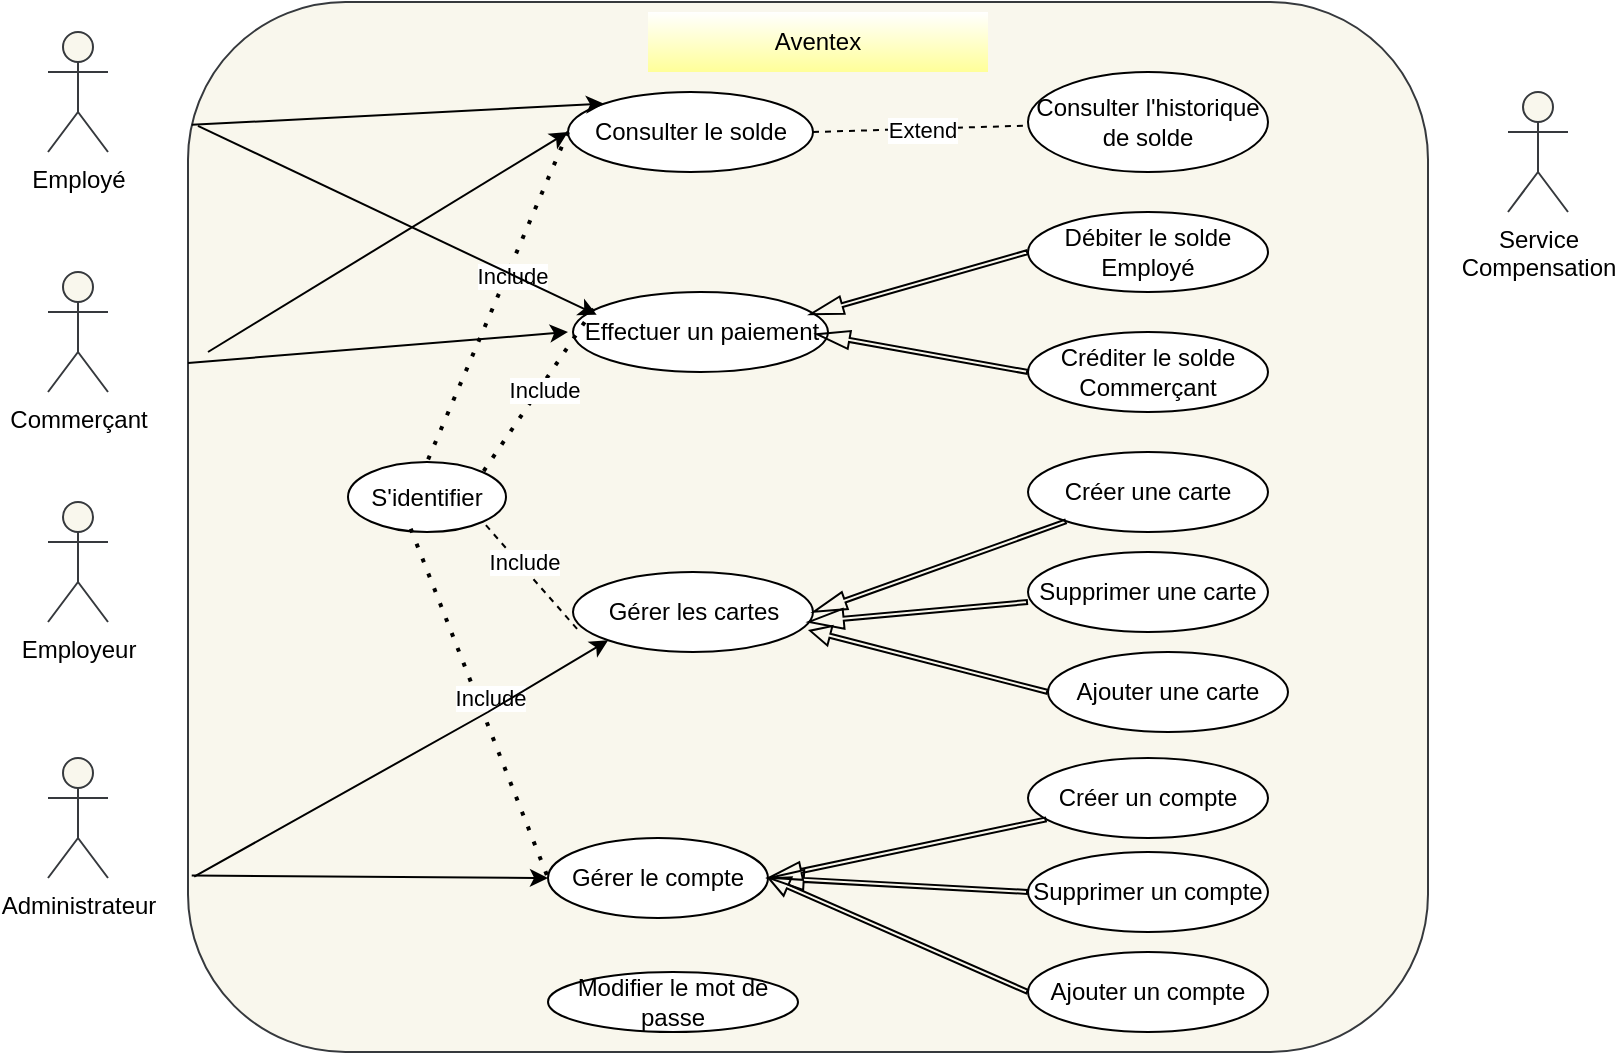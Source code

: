 <mxfile version="26.0.11">
  <diagram name="Page-1" id="EEWq-LYywZsjr-8HUKzn">
    <mxGraphModel dx="1050" dy="566" grid="1" gridSize="10" guides="1" tooltips="1" connect="1" arrows="1" fold="1" page="1" pageScale="1" pageWidth="827" pageHeight="1169" math="0" shadow="0">
      <root>
        <mxCell id="0" />
        <mxCell id="1" parent="0" />
        <mxCell id="HrDyO8nvaBUC3kqXnFug-1" value="" style="rounded=1;whiteSpace=wrap;html=1;fillColor=#f9f7ed;strokeColor=#36393d;" parent="1" vertex="1">
          <mxGeometry x="110" y="25" width="620" height="525" as="geometry" />
        </mxCell>
        <mxCell id="lXcPuruQBqpot0zOTHIt-2" value="Employé" style="shape=umlActor;verticalLabelPosition=bottom;verticalAlign=top;html=1;outlineConnect=0;fillColor=#f9f7ed;strokeColor=#36393d;" parent="1" vertex="1">
          <mxGeometry x="40" y="40" width="30" height="60" as="geometry" />
        </mxCell>
        <mxCell id="lXcPuruQBqpot0zOTHIt-3" value="&lt;div&gt;Commerçant&lt;/div&gt;" style="shape=umlActor;verticalLabelPosition=bottom;verticalAlign=top;html=1;outlineConnect=0;fillColor=#f9f7ed;strokeColor=#36393d;" parent="1" vertex="1">
          <mxGeometry x="40" y="160" width="30" height="60" as="geometry" />
        </mxCell>
        <mxCell id="f-XQC71uX94ksuNOsDdL-1" value="Effectuer un paiement " style="ellipse;whiteSpace=wrap;html=1;" vertex="1" parent="1">
          <mxGeometry x="302.5" y="170" width="127.5" height="40" as="geometry" />
        </mxCell>
        <mxCell id="f-XQC71uX94ksuNOsDdL-2" value="Gérer le compte" style="ellipse;whiteSpace=wrap;html=1;" vertex="1" parent="1">
          <mxGeometry x="290" y="443" width="110" height="40" as="geometry" />
        </mxCell>
        <mxCell id="f-XQC71uX94ksuNOsDdL-3" value="S&#39;identifier" style="ellipse;whiteSpace=wrap;html=1;" vertex="1" parent="1">
          <mxGeometry x="190" y="255" width="79" height="35" as="geometry" />
        </mxCell>
        <mxCell id="f-XQC71uX94ksuNOsDdL-4" value="Gérer les cartes" style="ellipse;whiteSpace=wrap;html=1;" vertex="1" parent="1">
          <mxGeometry x="302.5" y="310" width="120" height="40" as="geometry" />
        </mxCell>
        <mxCell id="f-XQC71uX94ksuNOsDdL-5" value="Employeur" style="shape=umlActor;verticalLabelPosition=bottom;verticalAlign=top;html=1;fillColor=#f9f7ed;strokeColor=#36393d;" vertex="1" parent="1">
          <mxGeometry x="40" y="275" width="30" height="60" as="geometry" />
        </mxCell>
        <mxCell id="f-XQC71uX94ksuNOsDdL-6" value="Administrateur" style="shape=umlActor;verticalLabelPosition=bottom;verticalAlign=top;html=1;outlineConnect=0;fillColor=#f9f7ed;strokeColor=#36393d;" vertex="1" parent="1">
          <mxGeometry x="40" y="403" width="30" height="60" as="geometry" />
        </mxCell>
        <mxCell id="f-XQC71uX94ksuNOsDdL-7" value="Consulter le solde" style="ellipse;whiteSpace=wrap;html=1;" vertex="1" parent="1">
          <mxGeometry x="300" y="70" width="122.5" height="40" as="geometry" />
        </mxCell>
        <mxCell id="f-XQC71uX94ksuNOsDdL-8" value="" style="endArrow=none;dashed=1;html=1;dashPattern=1 3;strokeWidth=2;rounded=0;exitX=0.081;exitY=0.21;exitDx=0;exitDy=0;entryX=1;entryY=0;entryDx=0;entryDy=0;exitPerimeter=0;" edge="1" parent="1" source="f-XQC71uX94ksuNOsDdL-1" target="f-XQC71uX94ksuNOsDdL-3">
          <mxGeometry width="50" height="50" relative="1" as="geometry">
            <mxPoint x="429" y="330" as="sourcePoint" />
            <mxPoint x="479" y="280" as="targetPoint" />
          </mxGeometry>
        </mxCell>
        <mxCell id="f-XQC71uX94ksuNOsDdL-14" value="Include" style="edgeLabel;html=1;align=center;verticalAlign=middle;resizable=0;points=[];" vertex="1" connectable="0" parent="f-XQC71uX94ksuNOsDdL-8">
          <mxGeometry x="-0.049" y="1" relative="1" as="geometry">
            <mxPoint y="1" as="offset" />
          </mxGeometry>
        </mxCell>
        <mxCell id="f-XQC71uX94ksuNOsDdL-9" value="" style="endArrow=none;dashed=1;html=1;rounded=0;entryX=1;entryY=1;entryDx=0;entryDy=0;exitX=0.017;exitY=0.71;exitDx=0;exitDy=0;exitPerimeter=0;" edge="1" parent="1" source="f-XQC71uX94ksuNOsDdL-4" target="f-XQC71uX94ksuNOsDdL-3">
          <mxGeometry width="50" height="50" relative="1" as="geometry">
            <mxPoint x="409" y="431" as="sourcePoint" />
            <mxPoint x="212.772" y="308.358" as="targetPoint" />
          </mxGeometry>
        </mxCell>
        <mxCell id="f-XQC71uX94ksuNOsDdL-15" value="Include" style="edgeLabel;html=1;align=center;verticalAlign=middle;resizable=0;points=[];" vertex="1" connectable="0" parent="f-XQC71uX94ksuNOsDdL-9">
          <mxGeometry x="0.197" y="-2" relative="1" as="geometry">
            <mxPoint as="offset" />
          </mxGeometry>
        </mxCell>
        <mxCell id="f-XQC71uX94ksuNOsDdL-10" value="" style="endArrow=none;dashed=1;html=1;dashPattern=1 3;strokeWidth=2;rounded=0;entryX=0.5;entryY=0;entryDx=0;entryDy=0;exitX=0;exitY=0.5;exitDx=0;exitDy=0;" edge="1" parent="1" source="f-XQC71uX94ksuNOsDdL-7" target="f-XQC71uX94ksuNOsDdL-3">
          <mxGeometry width="50" height="50" relative="1" as="geometry">
            <mxPoint x="327.86" y="144.68" as="sourcePoint" />
            <mxPoint x="189.996" y="269.996" as="targetPoint" />
          </mxGeometry>
        </mxCell>
        <mxCell id="f-XQC71uX94ksuNOsDdL-13" value="Include" style="edgeLabel;html=1;align=center;verticalAlign=middle;resizable=0;points=[];" vertex="1" connectable="0" parent="f-XQC71uX94ksuNOsDdL-10">
          <mxGeometry x="0.007" relative="1" as="geometry">
            <mxPoint x="7" y="-11" as="offset" />
          </mxGeometry>
        </mxCell>
        <mxCell id="f-XQC71uX94ksuNOsDdL-11" value="" style="endArrow=none;dashed=1;html=1;dashPattern=1 3;strokeWidth=2;rounded=0;exitX=0.397;exitY=0.954;exitDx=0;exitDy=0;entryX=0;entryY=0.5;entryDx=0;entryDy=0;exitPerimeter=0;" edge="1" parent="1" source="f-XQC71uX94ksuNOsDdL-3" target="f-XQC71uX94ksuNOsDdL-2">
          <mxGeometry width="50" height="50" relative="1" as="geometry">
            <mxPoint x="439" y="340" as="sourcePoint" />
            <mxPoint x="469" y="322" as="targetPoint" />
          </mxGeometry>
        </mxCell>
        <mxCell id="f-XQC71uX94ksuNOsDdL-12" value="Include" style="edgeLabel;html=1;align=center;verticalAlign=middle;resizable=0;points=[];" vertex="1" connectable="0" parent="f-XQC71uX94ksuNOsDdL-11">
          <mxGeometry x="-0.013" y="6" relative="1" as="geometry">
            <mxPoint as="offset" />
          </mxGeometry>
        </mxCell>
        <mxCell id="f-XQC71uX94ksuNOsDdL-19" value="&lt;div&gt;Service&lt;/div&gt;&lt;div&gt;Compensation&lt;/div&gt;" style="shape=umlActor;verticalLabelPosition=bottom;verticalAlign=top;html=1;outlineConnect=0;fillColor=#f9f7ed;strokeColor=#36393d;" vertex="1" parent="1">
          <mxGeometry x="770" y="70" width="30" height="60" as="geometry" />
        </mxCell>
        <mxCell id="f-XQC71uX94ksuNOsDdL-20" value="" style="endArrow=none;dashed=1;html=1;rounded=0;exitX=1;exitY=0.5;exitDx=0;exitDy=0;" edge="1" parent="1" source="f-XQC71uX94ksuNOsDdL-7" target="f-XQC71uX94ksuNOsDdL-21">
          <mxGeometry width="50" height="50" relative="1" as="geometry">
            <mxPoint x="390" y="320" as="sourcePoint" />
            <mxPoint x="440" y="270" as="targetPoint" />
          </mxGeometry>
        </mxCell>
        <mxCell id="f-XQC71uX94ksuNOsDdL-23" value="Extend" style="edgeLabel;html=1;align=center;verticalAlign=middle;resizable=0;points=[];" vertex="1" connectable="0" parent="f-XQC71uX94ksuNOsDdL-20">
          <mxGeometry x="0.003" relative="1" as="geometry">
            <mxPoint as="offset" />
          </mxGeometry>
        </mxCell>
        <mxCell id="f-XQC71uX94ksuNOsDdL-21" value="Consulter l&#39;historique de solde" style="ellipse;whiteSpace=wrap;html=1;" vertex="1" parent="1">
          <mxGeometry x="530" y="60" width="120" height="50" as="geometry" />
        </mxCell>
        <mxCell id="f-XQC71uX94ksuNOsDdL-25" value="Créer une carte " style="ellipse;whiteSpace=wrap;html=1;" vertex="1" parent="1">
          <mxGeometry x="530" y="250" width="120" height="40" as="geometry" />
        </mxCell>
        <mxCell id="f-XQC71uX94ksuNOsDdL-26" value="" style="shape=flexArrow;endArrow=classic;html=1;rounded=0;width=2;endSize=5.14;endWidth=6;entryX=1;entryY=0.5;entryDx=0;entryDy=0;" edge="1" parent="1" source="f-XQC71uX94ksuNOsDdL-25" target="f-XQC71uX94ksuNOsDdL-4">
          <mxGeometry width="50" height="50" relative="1" as="geometry">
            <mxPoint x="522.66" y="400" as="sourcePoint" />
            <mxPoint x="430" y="470" as="targetPoint" />
            <Array as="points" />
          </mxGeometry>
        </mxCell>
        <mxCell id="f-XQC71uX94ksuNOsDdL-27" value="Supprimer une carte" style="ellipse;whiteSpace=wrap;html=1;" vertex="1" parent="1">
          <mxGeometry x="530" y="300" width="120" height="40" as="geometry" />
        </mxCell>
        <mxCell id="f-XQC71uX94ksuNOsDdL-28" value="Ajouter une carte" style="ellipse;whiteSpace=wrap;html=1;" vertex="1" parent="1">
          <mxGeometry x="540" y="350" width="120" height="40" as="geometry" />
        </mxCell>
        <mxCell id="f-XQC71uX94ksuNOsDdL-29" value="" style="shape=flexArrow;endArrow=classic;html=1;rounded=0;width=2;endSize=5.46;exitX=0;exitY=0.5;exitDx=0;exitDy=0;endWidth=7;" edge="1" parent="1">
          <mxGeometry width="50" height="50" relative="1" as="geometry">
            <mxPoint x="530" y="325" as="sourcePoint" />
            <mxPoint x="420" y="335" as="targetPoint" />
            <Array as="points" />
          </mxGeometry>
        </mxCell>
        <mxCell id="f-XQC71uX94ksuNOsDdL-30" value="" style="shape=flexArrow;endArrow=classic;html=1;rounded=0;width=2;endSize=3.07;exitX=0;exitY=0.5;exitDx=0;exitDy=0;endWidth=7;entryX=0.984;entryY=0.73;entryDx=0;entryDy=0;entryPerimeter=0;" edge="1" parent="1" source="f-XQC71uX94ksuNOsDdL-28" target="f-XQC71uX94ksuNOsDdL-4">
          <mxGeometry width="50" height="50" relative="1" as="geometry">
            <mxPoint x="565.66" y="377" as="sourcePoint" />
            <mxPoint x="420" y="320" as="targetPoint" />
            <Array as="points" />
          </mxGeometry>
        </mxCell>
        <mxCell id="f-XQC71uX94ksuNOsDdL-33" value="Créer un compte" style="ellipse;whiteSpace=wrap;html=1;" vertex="1" parent="1">
          <mxGeometry x="530" y="403" width="120" height="40" as="geometry" />
        </mxCell>
        <mxCell id="f-XQC71uX94ksuNOsDdL-34" value="" style="shape=flexArrow;endArrow=classic;html=1;rounded=0;width=2;endSize=5.14;endWidth=6;entryX=1;entryY=0.5;entryDx=0;entryDy=0;" edge="1" parent="1" source="f-XQC71uX94ksuNOsDdL-33" target="f-XQC71uX94ksuNOsDdL-2">
          <mxGeometry width="50" height="50" relative="1" as="geometry">
            <mxPoint x="500" y="523" as="sourcePoint" />
            <mxPoint x="430" y="460" as="targetPoint" />
            <Array as="points" />
          </mxGeometry>
        </mxCell>
        <mxCell id="f-XQC71uX94ksuNOsDdL-35" value="Supprimer un compte" style="ellipse;whiteSpace=wrap;html=1;" vertex="1" parent="1">
          <mxGeometry x="530" y="450" width="120" height="40" as="geometry" />
        </mxCell>
        <mxCell id="f-XQC71uX94ksuNOsDdL-36" value="Ajouter un compte" style="ellipse;whiteSpace=wrap;html=1;" vertex="1" parent="1">
          <mxGeometry x="530" y="500" width="120" height="40" as="geometry" />
        </mxCell>
        <mxCell id="f-XQC71uX94ksuNOsDdL-37" value="" style="shape=flexArrow;endArrow=classic;html=1;rounded=0;width=2;endSize=5.46;exitX=0;exitY=0.5;exitDx=0;exitDy=0;endWidth=7;entryX=1;entryY=0.5;entryDx=0;entryDy=0;" edge="1" parent="1" source="f-XQC71uX94ksuNOsDdL-35" target="f-XQC71uX94ksuNOsDdL-2">
          <mxGeometry width="50" height="50" relative="1" as="geometry">
            <mxPoint x="533" y="490" as="sourcePoint" />
            <mxPoint x="440" y="473" as="targetPoint" />
            <Array as="points" />
          </mxGeometry>
        </mxCell>
        <mxCell id="f-XQC71uX94ksuNOsDdL-38" value="" style="shape=flexArrow;endArrow=classic;html=1;rounded=0;entryX=1;entryY=0.5;entryDx=0;entryDy=0;width=2;endSize=3.07;exitX=0;exitY=0.5;exitDx=0;exitDy=0;endWidth=7;" edge="1" parent="1" source="f-XQC71uX94ksuNOsDdL-36" target="f-XQC71uX94ksuNOsDdL-2">
          <mxGeometry width="50" height="50" relative="1" as="geometry">
            <mxPoint x="543" y="500" as="sourcePoint" />
            <mxPoint x="437" y="479" as="targetPoint" />
            <Array as="points" />
          </mxGeometry>
        </mxCell>
        <mxCell id="f-XQC71uX94ksuNOsDdL-43" value="Créditer le solde Commerçant" style="ellipse;whiteSpace=wrap;html=1;" vertex="1" parent="1">
          <mxGeometry x="530" y="190" width="120" height="40" as="geometry" />
        </mxCell>
        <mxCell id="f-XQC71uX94ksuNOsDdL-44" value="Débiter le solde Employé" style="ellipse;whiteSpace=wrap;html=1;" vertex="1" parent="1">
          <mxGeometry x="530" y="130" width="120" height="40" as="geometry" />
        </mxCell>
        <mxCell id="f-XQC71uX94ksuNOsDdL-45" value="" style="shape=flexArrow;endArrow=classic;html=1;rounded=0;width=2;endSize=5.14;endWidth=6;entryX=0.928;entryY=0.28;entryDx=0;entryDy=0;entryPerimeter=0;exitX=0;exitY=0.5;exitDx=0;exitDy=0;" edge="1" parent="1" source="f-XQC71uX94ksuNOsDdL-44" target="f-XQC71uX94ksuNOsDdL-1">
          <mxGeometry width="50" height="50" relative="1" as="geometry">
            <mxPoint x="548.5" y="160" as="sourcePoint" />
            <mxPoint x="422.5" y="205" as="targetPoint" />
            <Array as="points" />
          </mxGeometry>
        </mxCell>
        <mxCell id="f-XQC71uX94ksuNOsDdL-47" value="" style="shape=flexArrow;endArrow=classic;html=1;rounded=0;width=2;endSize=5.14;endWidth=6;entryX=0.928;entryY=0.28;entryDx=0;entryDy=0;entryPerimeter=0;exitX=0;exitY=0.5;exitDx=0;exitDy=0;" edge="1" parent="1" source="f-XQC71uX94ksuNOsDdL-43">
          <mxGeometry width="50" height="50" relative="1" as="geometry">
            <mxPoint x="540" y="160" as="sourcePoint" />
            <mxPoint x="424" y="191" as="targetPoint" />
            <Array as="points" />
          </mxGeometry>
        </mxCell>
        <mxCell id="f-XQC71uX94ksuNOsDdL-48" value="" style="endArrow=classic;html=1;rounded=0;entryX=0;entryY=0.5;entryDx=0;entryDy=0;exitX=0.003;exitY=0.832;exitDx=0;exitDy=0;exitPerimeter=0;" edge="1" parent="1" source="HrDyO8nvaBUC3kqXnFug-1" target="f-XQC71uX94ksuNOsDdL-2">
          <mxGeometry width="50" height="50" relative="1" as="geometry">
            <mxPoint x="190" y="500" as="sourcePoint" />
            <mxPoint x="240" y="450" as="targetPoint" />
          </mxGeometry>
        </mxCell>
        <mxCell id="f-XQC71uX94ksuNOsDdL-50" value="" style="endArrow=classic;html=1;rounded=0;entryX=0;entryY=1;entryDx=0;entryDy=0;exitX=0.005;exitY=0.833;exitDx=0;exitDy=0;exitPerimeter=0;" edge="1" parent="1" source="HrDyO8nvaBUC3kqXnFug-1" target="f-XQC71uX94ksuNOsDdL-4">
          <mxGeometry width="50" height="50" relative="1" as="geometry">
            <mxPoint x="142" y="472" as="sourcePoint" />
            <mxPoint x="300" y="473" as="targetPoint" />
            <Array as="points">
              <mxPoint x="260" y="380" />
            </Array>
          </mxGeometry>
        </mxCell>
        <mxCell id="f-XQC71uX94ksuNOsDdL-51" value="" style="endArrow=classic;html=1;rounded=0;entryX=0;entryY=0;entryDx=0;entryDy=0;exitX=0.003;exitY=0.117;exitDx=0;exitDy=0;exitPerimeter=0;" edge="1" parent="1" source="HrDyO8nvaBUC3kqXnFug-1" target="f-XQC71uX94ksuNOsDdL-7">
          <mxGeometry width="50" height="50" relative="1" as="geometry">
            <mxPoint x="132" y="89.5" as="sourcePoint" />
            <mxPoint x="290" y="90.5" as="targetPoint" />
          </mxGeometry>
        </mxCell>
        <mxCell id="f-XQC71uX94ksuNOsDdL-53" value="Modifier le mot de passe" style="ellipse;whiteSpace=wrap;html=1;" vertex="1" parent="1">
          <mxGeometry x="290" y="510" width="125" height="30" as="geometry" />
        </mxCell>
        <mxCell id="f-XQC71uX94ksuNOsDdL-54" value="" style="endArrow=classic;html=1;rounded=0;exitX=0.008;exitY=0.118;exitDx=0;exitDy=0;exitPerimeter=0;entryX=0.093;entryY=0.285;entryDx=0;entryDy=0;entryPerimeter=0;" edge="1" parent="1" source="HrDyO8nvaBUC3kqXnFug-1" target="f-XQC71uX94ksuNOsDdL-1">
          <mxGeometry width="50" height="50" relative="1" as="geometry">
            <mxPoint x="122" y="96" as="sourcePoint" />
            <mxPoint x="300" y="190" as="targetPoint" />
          </mxGeometry>
        </mxCell>
        <mxCell id="f-XQC71uX94ksuNOsDdL-55" value="" style="endArrow=classic;html=1;rounded=0;exitX=0.003;exitY=0.117;exitDx=0;exitDy=0;exitPerimeter=0;" edge="1" parent="1">
          <mxGeometry width="50" height="50" relative="1" as="geometry">
            <mxPoint x="110" y="205.5" as="sourcePoint" />
            <mxPoint x="300" y="190" as="targetPoint" />
          </mxGeometry>
        </mxCell>
        <mxCell id="f-XQC71uX94ksuNOsDdL-56" value="" style="endArrow=classic;html=1;rounded=0;entryX=0;entryY=0.5;entryDx=0;entryDy=0;" edge="1" parent="1" target="f-XQC71uX94ksuNOsDdL-7">
          <mxGeometry width="50" height="50" relative="1" as="geometry">
            <mxPoint x="120" y="200" as="sourcePoint" />
            <mxPoint x="310" y="110.5" as="targetPoint" />
          </mxGeometry>
        </mxCell>
        <mxCell id="f-XQC71uX94ksuNOsDdL-57" value="&lt;div&gt;Aventex&lt;/div&gt;" style="text;html=1;align=center;verticalAlign=middle;whiteSpace=wrap;rounded=0;fillColor=default;gradientColor=#FFFF99;strokeWidth=1;perimeterSpacing=10;" vertex="1" parent="1">
          <mxGeometry x="340" y="30" width="170" height="30" as="geometry" />
        </mxCell>
      </root>
    </mxGraphModel>
  </diagram>
</mxfile>
